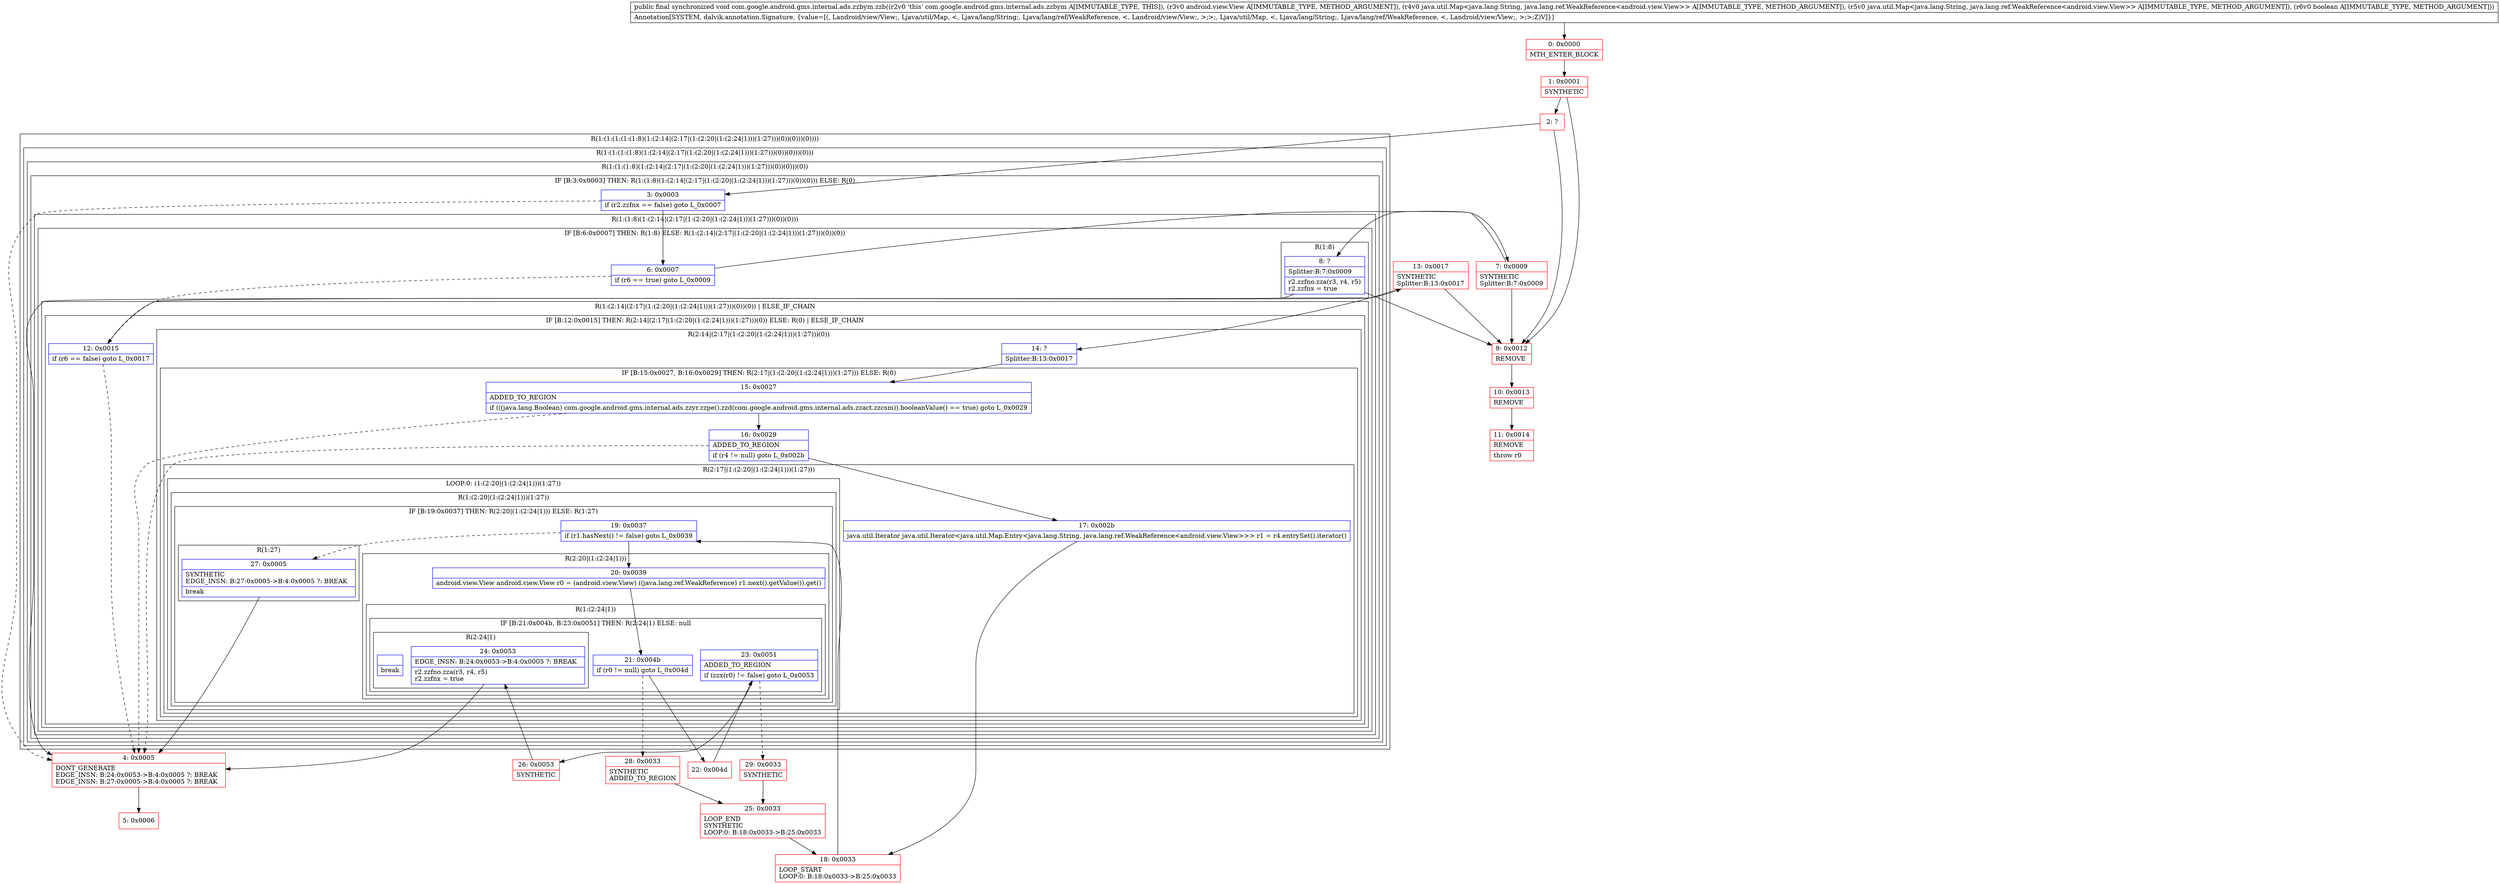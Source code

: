 digraph "CFG forcom.google.android.gms.internal.ads.zzbym.zzb(Landroid\/view\/View;Ljava\/util\/Map;Ljava\/util\/Map;Z)V" {
subgraph cluster_Region_784924444 {
label = "R(1:(1:(1:(1:(1:8)(1:(2:14|(2:17|(1:(2:20|(1:(2:24|1)))(1:27)))(0))(0)))(0))))";
node [shape=record,color=blue];
subgraph cluster_Region_1820010147 {
label = "R(1:(1:(1:(1:8)(1:(2:14|(2:17|(1:(2:20|(1:(2:24|1)))(1:27)))(0))(0)))(0)))";
node [shape=record,color=blue];
subgraph cluster_Region_1965785997 {
label = "R(1:(1:(1:8)(1:(2:14|(2:17|(1:(2:20|(1:(2:24|1)))(1:27)))(0))(0)))(0))";
node [shape=record,color=blue];
subgraph cluster_IfRegion_2005705288 {
label = "IF [B:3:0x0003] THEN: R(1:(1:8)(1:(2:14|(2:17|(1:(2:20|(1:(2:24|1)))(1:27)))(0))(0))) ELSE: R(0)";
node [shape=record,color=blue];
Node_3 [shape=record,label="{3\:\ 0x0003|if (r2.zzfnx == false) goto L_0x0007\l}"];
subgraph cluster_Region_517313466 {
label = "R(1:(1:8)(1:(2:14|(2:17|(1:(2:20|(1:(2:24|1)))(1:27)))(0))(0)))";
node [shape=record,color=blue];
subgraph cluster_IfRegion_732885245 {
label = "IF [B:6:0x0007] THEN: R(1:8) ELSE: R(1:(2:14|(2:17|(1:(2:20|(1:(2:24|1)))(1:27)))(0))(0))";
node [shape=record,color=blue];
Node_6 [shape=record,label="{6\:\ 0x0007|if (r6 == true) goto L_0x0009\l}"];
subgraph cluster_Region_36714990 {
label = "R(1:8)";
node [shape=record,color=blue];
Node_8 [shape=record,label="{8\:\ ?|Splitter:B:7:0x0009\l|r2.zzfno.zza(r3, r4, r5)\lr2.zzfnx = true\l}"];
}
subgraph cluster_Region_272385282 {
label = "R(1:(2:14|(2:17|(1:(2:20|(1:(2:24|1)))(1:27)))(0))(0)) | ELSE_IF_CHAIN\l";
node [shape=record,color=blue];
subgraph cluster_IfRegion_575036668 {
label = "IF [B:12:0x0015] THEN: R(2:14|(2:17|(1:(2:20|(1:(2:24|1)))(1:27)))(0)) ELSE: R(0) | ELSE_IF_CHAIN\l";
node [shape=record,color=blue];
Node_12 [shape=record,label="{12\:\ 0x0015|if (r6 == false) goto L_0x0017\l}"];
subgraph cluster_Region_2125691217 {
label = "R(2:14|(2:17|(1:(2:20|(1:(2:24|1)))(1:27)))(0))";
node [shape=record,color=blue];
Node_14 [shape=record,label="{14\:\ ?|Splitter:B:13:0x0017\l}"];
subgraph cluster_IfRegion_2110767136 {
label = "IF [B:15:0x0027, B:16:0x0029] THEN: R(2:17|(1:(2:20|(1:(2:24|1)))(1:27))) ELSE: R(0)";
node [shape=record,color=blue];
Node_15 [shape=record,label="{15\:\ 0x0027|ADDED_TO_REGION\l|if (((java.lang.Boolean) com.google.android.gms.internal.ads.zzyr.zzpe().zzd(com.google.android.gms.internal.ads.zzact.zzcsm)).booleanValue() == true) goto L_0x0029\l}"];
Node_16 [shape=record,label="{16\:\ 0x0029|ADDED_TO_REGION\l|if (r4 != null) goto L_0x002b\l}"];
subgraph cluster_Region_1819947381 {
label = "R(2:17|(1:(2:20|(1:(2:24|1)))(1:27)))";
node [shape=record,color=blue];
Node_17 [shape=record,label="{17\:\ 0x002b|java.util.Iterator java.util.Iterator\<java.util.Map.Entry\<java.lang.String, java.lang.ref.WeakReference\<android.view.View\>\>\> r1 = r4.entrySet().iterator()\l}"];
subgraph cluster_LoopRegion_262774478 {
label = "LOOP:0: (1:(2:20|(1:(2:24|1)))(1:27))";
node [shape=record,color=blue];
subgraph cluster_Region_530092667 {
label = "R(1:(2:20|(1:(2:24|1)))(1:27))";
node [shape=record,color=blue];
subgraph cluster_IfRegion_1081380945 {
label = "IF [B:19:0x0037] THEN: R(2:20|(1:(2:24|1))) ELSE: R(1:27)";
node [shape=record,color=blue];
Node_19 [shape=record,label="{19\:\ 0x0037|if (r1.hasNext() != false) goto L_0x0039\l}"];
subgraph cluster_Region_1407322752 {
label = "R(2:20|(1:(2:24|1)))";
node [shape=record,color=blue];
Node_20 [shape=record,label="{20\:\ 0x0039|android.view.View android.view.View r0 = (android.view.View) ((java.lang.ref.WeakReference) r1.next().getValue()).get()\l}"];
subgraph cluster_Region_2047088936 {
label = "R(1:(2:24|1))";
node [shape=record,color=blue];
subgraph cluster_IfRegion_1622226312 {
label = "IF [B:21:0x004b, B:23:0x0051] THEN: R(2:24|1) ELSE: null";
node [shape=record,color=blue];
Node_21 [shape=record,label="{21\:\ 0x004b|if (r0 != null) goto L_0x004d\l}"];
Node_23 [shape=record,label="{23\:\ 0x0051|ADDED_TO_REGION\l|if (zzx(r0) != false) goto L_0x0053\l}"];
subgraph cluster_Region_2034829448 {
label = "R(2:24|1)";
node [shape=record,color=blue];
Node_24 [shape=record,label="{24\:\ 0x0053|EDGE_INSN: B:24:0x0053\-\>B:4:0x0005 ?: BREAK  \l|r2.zzfno.zza(r3, r4, r5)\lr2.zzfnx = true\l}"];
Node_InsnContainer_987084417 [shape=record,label="{|break\l}"];
}
}
}
}
subgraph cluster_Region_1627775210 {
label = "R(1:27)";
node [shape=record,color=blue];
Node_27 [shape=record,label="{27\:\ 0x0005|SYNTHETIC\lEDGE_INSN: B:27:0x0005\-\>B:4:0x0005 ?: BREAK  \l|break\l}"];
}
}
}
}
}
subgraph cluster_Region_991066299 {
label = "R(0)";
node [shape=record,color=blue];
}
}
}
subgraph cluster_Region_170797593 {
label = "R(0)";
node [shape=record,color=blue];
}
}
}
}
}
subgraph cluster_Region_492364899 {
label = "R(0)";
node [shape=record,color=blue];
}
}
}
}
}
Node_0 [shape=record,color=red,label="{0\:\ 0x0000|MTH_ENTER_BLOCK\l}"];
Node_1 [shape=record,color=red,label="{1\:\ 0x0001|SYNTHETIC\l}"];
Node_2 [shape=record,color=red,label="{2\:\ ?}"];
Node_4 [shape=record,color=red,label="{4\:\ 0x0005|DONT_GENERATE\lEDGE_INSN: B:24:0x0053\-\>B:4:0x0005 ?: BREAK  \lEDGE_INSN: B:27:0x0005\-\>B:4:0x0005 ?: BREAK  \l}"];
Node_5 [shape=record,color=red,label="{5\:\ 0x0006}"];
Node_7 [shape=record,color=red,label="{7\:\ 0x0009|SYNTHETIC\lSplitter:B:7:0x0009\l}"];
Node_9 [shape=record,color=red,label="{9\:\ 0x0012|REMOVE\l}"];
Node_10 [shape=record,color=red,label="{10\:\ 0x0013|REMOVE\l}"];
Node_11 [shape=record,color=red,label="{11\:\ 0x0014|REMOVE\l|throw r0\l}"];
Node_13 [shape=record,color=red,label="{13\:\ 0x0017|SYNTHETIC\lSplitter:B:13:0x0017\l}"];
Node_18 [shape=record,color=red,label="{18\:\ 0x0033|LOOP_START\lLOOP:0: B:18:0x0033\-\>B:25:0x0033\l}"];
Node_22 [shape=record,color=red,label="{22\:\ 0x004d}"];
Node_25 [shape=record,color=red,label="{25\:\ 0x0033|LOOP_END\lSYNTHETIC\lLOOP:0: B:18:0x0033\-\>B:25:0x0033\l}"];
Node_26 [shape=record,color=red,label="{26\:\ 0x0053|SYNTHETIC\l}"];
Node_28 [shape=record,color=red,label="{28\:\ 0x0033|SYNTHETIC\lADDED_TO_REGION\l}"];
Node_29 [shape=record,color=red,label="{29\:\ 0x0033|SYNTHETIC\l}"];
MethodNode[shape=record,label="{public final synchronized void com.google.android.gms.internal.ads.zzbym.zzb((r2v0 'this' com.google.android.gms.internal.ads.zzbym A[IMMUTABLE_TYPE, THIS]), (r3v0 android.view.View A[IMMUTABLE_TYPE, METHOD_ARGUMENT]), (r4v0 java.util.Map\<java.lang.String, java.lang.ref.WeakReference\<android.view.View\>\> A[IMMUTABLE_TYPE, METHOD_ARGUMENT]), (r5v0 java.util.Map\<java.lang.String, java.lang.ref.WeakReference\<android.view.View\>\> A[IMMUTABLE_TYPE, METHOD_ARGUMENT]), (r6v0 boolean A[IMMUTABLE_TYPE, METHOD_ARGUMENT]))  | Annotation[SYSTEM, dalvik.annotation.Signature, \{value=[(, Landroid\/view\/View;, Ljava\/util\/Map, \<, Ljava\/lang\/String;, Ljava\/lang\/ref\/WeakReference, \<, Landroid\/view\/View;, \>;\>;, Ljava\/util\/Map, \<, Ljava\/lang\/String;, Ljava\/lang\/ref\/WeakReference, \<, Landroid\/view\/View;, \>;\>;Z)V]\}]\l}"];
MethodNode -> Node_0;
Node_3 -> Node_4[style=dashed];
Node_3 -> Node_6;
Node_6 -> Node_7;
Node_6 -> Node_12[style=dashed];
Node_8 -> Node_9;
Node_8 -> Node_4;
Node_12 -> Node_4[style=dashed];
Node_12 -> Node_13;
Node_14 -> Node_15;
Node_15 -> Node_4[style=dashed];
Node_15 -> Node_16;
Node_16 -> Node_4[style=dashed];
Node_16 -> Node_17;
Node_17 -> Node_18;
Node_19 -> Node_20;
Node_19 -> Node_27[style=dashed];
Node_20 -> Node_21;
Node_21 -> Node_22;
Node_21 -> Node_28[style=dashed];
Node_23 -> Node_26;
Node_23 -> Node_29[style=dashed];
Node_24 -> Node_4;
Node_27 -> Node_4;
Node_0 -> Node_1;
Node_1 -> Node_2;
Node_1 -> Node_9;
Node_2 -> Node_3;
Node_2 -> Node_9;
Node_4 -> Node_5;
Node_7 -> Node_8;
Node_7 -> Node_9;
Node_9 -> Node_10;
Node_10 -> Node_11;
Node_13 -> Node_14;
Node_13 -> Node_9;
Node_18 -> Node_19;
Node_22 -> Node_23;
Node_25 -> Node_18;
Node_26 -> Node_24;
Node_28 -> Node_25;
Node_29 -> Node_25;
}

